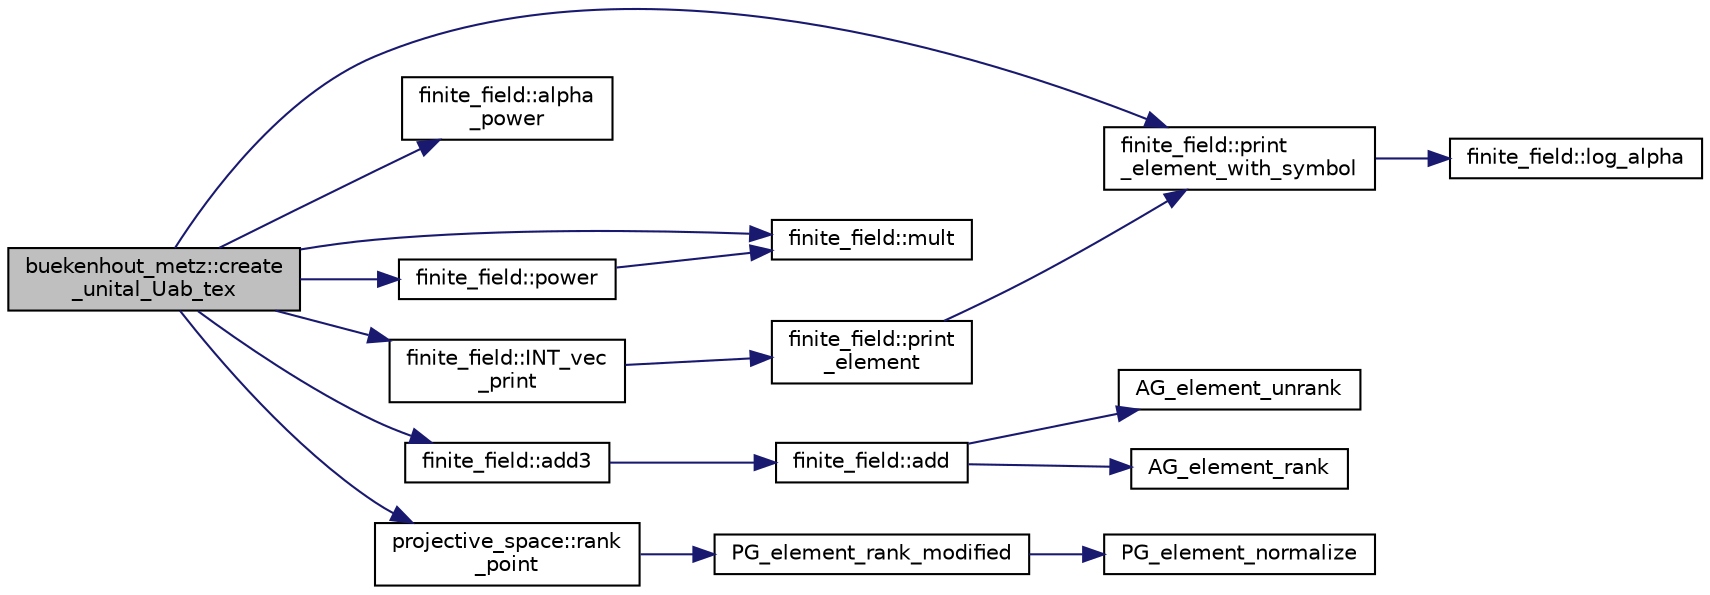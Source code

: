 digraph "buekenhout_metz::create_unital_Uab_tex"
{
  edge [fontname="Helvetica",fontsize="10",labelfontname="Helvetica",labelfontsize="10"];
  node [fontname="Helvetica",fontsize="10",shape=record];
  rankdir="LR";
  Node88 [label="buekenhout_metz::create\l_unital_Uab_tex",height=0.2,width=0.4,color="black", fillcolor="grey75", style="filled", fontcolor="black"];
  Node88 -> Node89 [color="midnightblue",fontsize="10",style="solid",fontname="Helvetica"];
  Node89 [label="finite_field::print\l_element_with_symbol",height=0.2,width=0.4,color="black", fillcolor="white", style="filled",URL="$df/d5a/classfinite__field.html#aa0180c961aa4a0a8934cb4dc82e38a4d"];
  Node89 -> Node90 [color="midnightblue",fontsize="10",style="solid",fontname="Helvetica"];
  Node90 [label="finite_field::log_alpha",height=0.2,width=0.4,color="black", fillcolor="white", style="filled",URL="$df/d5a/classfinite__field.html#a446a83ae0d281ddf44215626f0097305"];
  Node88 -> Node91 [color="midnightblue",fontsize="10",style="solid",fontname="Helvetica"];
  Node91 [label="finite_field::alpha\l_power",height=0.2,width=0.4,color="black", fillcolor="white", style="filled",URL="$df/d5a/classfinite__field.html#aa1d31b58f7fe2798e20f74890ae29c51"];
  Node88 -> Node92 [color="midnightblue",fontsize="10",style="solid",fontname="Helvetica"];
  Node92 [label="finite_field::mult",height=0.2,width=0.4,color="black", fillcolor="white", style="filled",URL="$df/d5a/classfinite__field.html#a24fb5917aa6d4d656fd855b7f44a13b0"];
  Node88 -> Node93 [color="midnightblue",fontsize="10",style="solid",fontname="Helvetica"];
  Node93 [label="finite_field::power",height=0.2,width=0.4,color="black", fillcolor="white", style="filled",URL="$df/d5a/classfinite__field.html#a0437871b8f775f0b2d589188d9ad7e61"];
  Node93 -> Node92 [color="midnightblue",fontsize="10",style="solid",fontname="Helvetica"];
  Node88 -> Node94 [color="midnightblue",fontsize="10",style="solid",fontname="Helvetica"];
  Node94 [label="finite_field::add3",height=0.2,width=0.4,color="black", fillcolor="white", style="filled",URL="$df/d5a/classfinite__field.html#aa3c53790ee7232f154fa43ebc46fb1f7"];
  Node94 -> Node95 [color="midnightblue",fontsize="10",style="solid",fontname="Helvetica"];
  Node95 [label="finite_field::add",height=0.2,width=0.4,color="black", fillcolor="white", style="filled",URL="$df/d5a/classfinite__field.html#a8f12328a27500f3c7be0c849ebbc9d14"];
  Node95 -> Node96 [color="midnightblue",fontsize="10",style="solid",fontname="Helvetica"];
  Node96 [label="AG_element_unrank",height=0.2,width=0.4,color="black", fillcolor="white", style="filled",URL="$d4/d67/geometry_8h.html#a4a33b86c87b2879b97cfa1327abe2885"];
  Node95 -> Node97 [color="midnightblue",fontsize="10",style="solid",fontname="Helvetica"];
  Node97 [label="AG_element_rank",height=0.2,width=0.4,color="black", fillcolor="white", style="filled",URL="$d4/d67/geometry_8h.html#ab2ac908d07dd8038fd996e26bdc75c17"];
  Node88 -> Node98 [color="midnightblue",fontsize="10",style="solid",fontname="Helvetica"];
  Node98 [label="finite_field::INT_vec\l_print",height=0.2,width=0.4,color="black", fillcolor="white", style="filled",URL="$df/d5a/classfinite__field.html#a9c33a61dedc197e37b014b6f8dc07f06"];
  Node98 -> Node99 [color="midnightblue",fontsize="10",style="solid",fontname="Helvetica"];
  Node99 [label="finite_field::print\l_element",height=0.2,width=0.4,color="black", fillcolor="white", style="filled",URL="$df/d5a/classfinite__field.html#ab7d1f59c043d7696b8b47c92d0fedad5"];
  Node99 -> Node89 [color="midnightblue",fontsize="10",style="solid",fontname="Helvetica"];
  Node88 -> Node100 [color="midnightblue",fontsize="10",style="solid",fontname="Helvetica"];
  Node100 [label="projective_space::rank\l_point",height=0.2,width=0.4,color="black", fillcolor="white", style="filled",URL="$d2/d17/classprojective__space.html#ae99e357b4a0ada3d5dcd07e13e65326a"];
  Node100 -> Node101 [color="midnightblue",fontsize="10",style="solid",fontname="Helvetica"];
  Node101 [label="PG_element_rank_modified",height=0.2,width=0.4,color="black", fillcolor="white", style="filled",URL="$d4/d67/geometry_8h.html#a9cd1a8bf5b88a038e33862f6c2c3dd36"];
  Node101 -> Node102 [color="midnightblue",fontsize="10",style="solid",fontname="Helvetica"];
  Node102 [label="PG_element_normalize",height=0.2,width=0.4,color="black", fillcolor="white", style="filled",URL="$df/de4/projective_8_c.html#a5a4c3c1158bad6bab0d786c616bd0996"];
}

